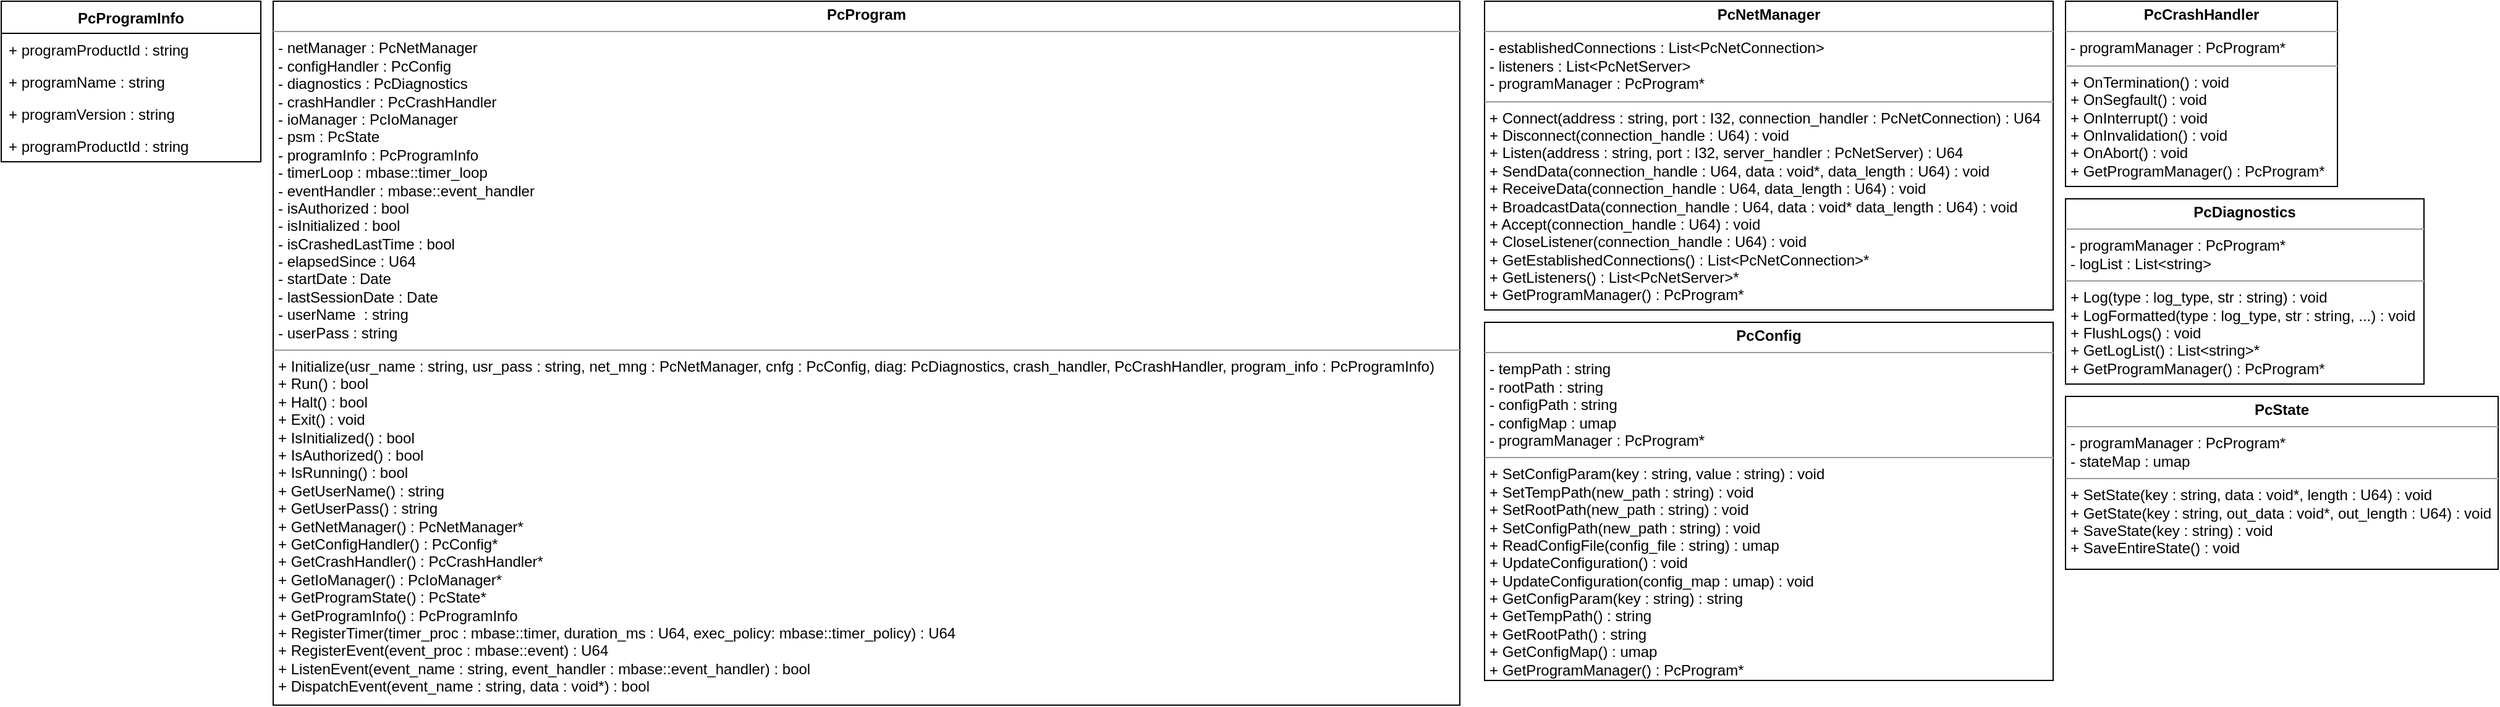 <mxfile version="13.9.9" type="device"><diagram id="C5RBs43oDa-KdzZeNtuy" name="Page-1"><mxGraphModel dx="2062" dy="1174" grid="1" gridSize="10" guides="1" tooltips="1" connect="1" arrows="1" fold="1" page="1" pageScale="1" pageWidth="827" pageHeight="1169" math="0" shadow="0"><root><mxCell id="WIyWlLk6GJQsqaUBKTNV-0"/><mxCell id="WIyWlLk6GJQsqaUBKTNV-1" parent="WIyWlLk6GJQsqaUBKTNV-0"/><mxCell id="C644kJa0xoGlv9DVH9qN-0" value="&lt;p style=&quot;margin: 0px ; margin-top: 4px ; text-align: center&quot;&gt;&lt;b&gt;PcProgram&lt;/b&gt;&lt;/p&gt;&lt;hr size=&quot;1&quot;&gt;&lt;p style=&quot;margin: 0px ; margin-left: 4px&quot;&gt;- netManager : PcNetManager&lt;/p&gt;&lt;p style=&quot;margin: 0px ; margin-left: 4px&quot;&gt;- configHandler : PcConfig&lt;/p&gt;&lt;p style=&quot;margin: 0px ; margin-left: 4px&quot;&gt;- diagnostics : PcDiagnostics&lt;/p&gt;&lt;p style=&quot;margin: 0px ; margin-left: 4px&quot;&gt;- crashHandler : PcCrashHandler&lt;/p&gt;&lt;p style=&quot;margin: 0px 0px 0px 4px&quot;&gt;- ioManager : PcIoManager&lt;/p&gt;&lt;p style=&quot;margin: 0px ; margin-left: 4px&quot;&gt;&lt;span&gt;- psm : PcState&amp;nbsp;&lt;/span&gt;&lt;br&gt;&lt;/p&gt;&lt;p style=&quot;margin: 0px ; margin-left: 4px&quot;&gt;- programInfo : PcProgramInfo&lt;span&gt;&lt;br&gt;&lt;/span&gt;&lt;/p&gt;&lt;p style=&quot;margin: 0px ; margin-left: 4px&quot;&gt;- timerLoop : mbase::timer_loop&lt;/p&gt;&lt;p style=&quot;margin: 0px ; margin-left: 4px&quot;&gt;- eventHandler : mbase::event_handler&lt;/p&gt;&lt;p style=&quot;margin: 0px ; margin-left: 4px&quot;&gt;- isAuthorized : bool&lt;/p&gt;&lt;p style=&quot;margin: 0px ; margin-left: 4px&quot;&gt;- isInitialized : bool&lt;/p&gt;&lt;p style=&quot;margin: 0px ; margin-left: 4px&quot;&gt;- isCrashedLastTime : bool&lt;/p&gt;&lt;p style=&quot;margin: 0px ; margin-left: 4px&quot;&gt;- elapsedSince : U64&lt;/p&gt;&lt;p style=&quot;margin: 0px ; margin-left: 4px&quot;&gt;- startDate : Date&lt;/p&gt;&lt;p style=&quot;margin: 0px ; margin-left: 4px&quot;&gt;- lastSessionDate : Date&lt;/p&gt;&lt;p style=&quot;margin: 0px ; margin-left: 4px&quot;&gt;- userName&amp;nbsp; : string&lt;/p&gt;&lt;p style=&quot;margin: 0px ; margin-left: 4px&quot;&gt;- userPass : string&lt;/p&gt;&lt;hr size=&quot;1&quot;&gt;&lt;p style=&quot;margin: 0px ; margin-left: 4px&quot;&gt;+ Initialize(usr_name : string, usr_pass : string, net_mng : PcNetManager, cnfg : PcConfig, diag: PcDiagnostics, crash_handler, PcCrashHandler, program_info : PcProgramInfo)&lt;/p&gt;&lt;p style=&quot;margin: 0px ; margin-left: 4px&quot;&gt;+ Run() : bool&lt;/p&gt;&lt;p style=&quot;margin: 0px ; margin-left: 4px&quot;&gt;+ Halt() : bool&lt;/p&gt;&lt;p style=&quot;margin: 0px ; margin-left: 4px&quot;&gt;+ Exit() : void&lt;/p&gt;&lt;p style=&quot;margin: 0px ; margin-left: 4px&quot;&gt;+ IsInitialized() : bool&lt;/p&gt;&lt;p style=&quot;margin: 0px ; margin-left: 4px&quot;&gt;+ IsAuthorized() : bool&lt;/p&gt;&lt;p style=&quot;margin: 0px ; margin-left: 4px&quot;&gt;+ IsRunning() : bool&lt;/p&gt;&lt;p style=&quot;margin: 0px ; margin-left: 4px&quot;&gt;+ GetUserName() : string&lt;/p&gt;&lt;p style=&quot;margin: 0px ; margin-left: 4px&quot;&gt;+ GetUserPass() : string&lt;/p&gt;&lt;p style=&quot;margin: 0px ; margin-left: 4px&quot;&gt;+ GetNetManager() : PcNetManager*&lt;/p&gt;&lt;p style=&quot;margin: 0px ; margin-left: 4px&quot;&gt;+ GetConfigHandler() : PcConfig*&lt;/p&gt;&lt;p style=&quot;margin: 0px ; margin-left: 4px&quot;&gt;+ GetCrashHandler() : PcCrashHandler*&lt;/p&gt;&lt;p style=&quot;margin: 0px ; margin-left: 4px&quot;&gt;+ GetIoManager() : PcIoManager*&lt;br&gt;&lt;/p&gt;&lt;p style=&quot;margin: 0px ; margin-left: 4px&quot;&gt;+ GetProgramState() : PcState*&lt;/p&gt;&lt;p style=&quot;margin: 0px ; margin-left: 4px&quot;&gt;+ GetProgramInfo() : PcProgramInfo&lt;br&gt;&lt;/p&gt;&lt;p style=&quot;margin: 0px ; margin-left: 4px&quot;&gt;+ RegisterTimer(timer_proc : mbase::timer, duration_ms : U64, exec_policy: mbase::timer_policy) : U64&lt;/p&gt;&lt;p style=&quot;margin: 0px ; margin-left: 4px&quot;&gt;+ RegisterEvent(event_proc : mbase::event) : U64&lt;/p&gt;&lt;p style=&quot;margin: 0px ; margin-left: 4px&quot;&gt;+ ListenEvent(event_name : string, event_handler : mbase::event_handler) : bool&lt;/p&gt;&lt;p style=&quot;margin: 0px ; margin-left: 4px&quot;&gt;+ DispatchEvent(event_name : string, data : void*) : bool&lt;/p&gt;" style="verticalAlign=top;align=left;overflow=fill;fontSize=12;fontFamily=Helvetica;html=1;" parent="WIyWlLk6GJQsqaUBKTNV-1" vertex="1"><mxGeometry x="230" y="120" width="960" height="570" as="geometry"/></mxCell><mxCell id="C644kJa0xoGlv9DVH9qN-5" value="PcProgramInfo" style="swimlane;fontStyle=1;childLayout=stackLayout;horizontal=1;startSize=26;fillColor=none;horizontalStack=0;resizeParent=1;resizeParentMax=0;resizeLast=0;collapsible=1;marginBottom=0;" parent="WIyWlLk6GJQsqaUBKTNV-1" vertex="1"><mxGeometry x="10" y="120" width="210" height="130" as="geometry"/></mxCell><mxCell id="C644kJa0xoGlv9DVH9qN-10" value="+ programProductId : string" style="text;strokeColor=none;fillColor=none;align=left;verticalAlign=top;spacingLeft=4;spacingRight=4;overflow=hidden;rotatable=0;points=[[0,0.5],[1,0.5]];portConstraint=eastwest;" parent="C644kJa0xoGlv9DVH9qN-5" vertex="1"><mxGeometry y="26" width="210" height="26" as="geometry"/></mxCell><mxCell id="C644kJa0xoGlv9DVH9qN-6" value="+ programName : string" style="text;strokeColor=none;fillColor=none;align=left;verticalAlign=top;spacingLeft=4;spacingRight=4;overflow=hidden;rotatable=0;points=[[0,0.5],[1,0.5]];portConstraint=eastwest;" parent="C644kJa0xoGlv9DVH9qN-5" vertex="1"><mxGeometry y="52" width="210" height="26" as="geometry"/></mxCell><mxCell id="C644kJa0xoGlv9DVH9qN-7" value="+ programVersion : string" style="text;strokeColor=none;fillColor=none;align=left;verticalAlign=top;spacingLeft=4;spacingRight=4;overflow=hidden;rotatable=0;points=[[0,0.5],[1,0.5]];portConstraint=eastwest;" parent="C644kJa0xoGlv9DVH9qN-5" vertex="1"><mxGeometry y="78" width="210" height="26" as="geometry"/></mxCell><mxCell id="C644kJa0xoGlv9DVH9qN-8" value="+ programProductId : string" style="text;strokeColor=none;fillColor=none;align=left;verticalAlign=top;spacingLeft=4;spacingRight=4;overflow=hidden;rotatable=0;points=[[0,0.5],[1,0.5]];portConstraint=eastwest;" parent="C644kJa0xoGlv9DVH9qN-5" vertex="1"><mxGeometry y="104" width="210" height="26" as="geometry"/></mxCell><mxCell id="C644kJa0xoGlv9DVH9qN-14" value="&lt;p style=&quot;margin: 0px ; margin-top: 4px ; text-align: center&quot;&gt;&lt;b&gt;PcNetManager&lt;/b&gt;&lt;/p&gt;&lt;hr size=&quot;1&quot;&gt;&lt;p style=&quot;margin: 0px ; margin-left: 4px&quot;&gt;- establishedConnections : List&amp;lt;PcNetConnection&amp;gt;&lt;/p&gt;&lt;p style=&quot;margin: 0px ; margin-left: 4px&quot;&gt;- listeners : List&amp;lt;PcNetServer&amp;gt;&lt;/p&gt;&lt;p style=&quot;margin: 0px ; margin-left: 4px&quot;&gt;- programManager : PcProgram*&lt;/p&gt;&lt;hr size=&quot;1&quot;&gt;&lt;p style=&quot;margin: 0px ; margin-left: 4px&quot;&gt;+ Connect(address : string, port : I32, connection_handler : PcNetConnection) : U64&lt;/p&gt;&lt;p style=&quot;margin: 0px ; margin-left: 4px&quot;&gt;+ Disconnect(connection_handle : U64) : void&lt;/p&gt;&lt;p style=&quot;margin: 0px ; margin-left: 4px&quot;&gt;+ Listen(address : string, port : I32, server_handler : PcNetServer) : U64&lt;/p&gt;&lt;p style=&quot;margin: 0px ; margin-left: 4px&quot;&gt;+ SendData(connection_handle : U64, data : void*, data_length : U64) : void&lt;/p&gt;&lt;p style=&quot;margin: 0px ; margin-left: 4px&quot;&gt;+ ReceiveData(connection_handle : U64, data_length : U64) : void&lt;br&gt;&lt;/p&gt;&lt;p style=&quot;margin: 0px ; margin-left: 4px&quot;&gt;+ BroadcastData(connection_handle : U64, data : void* data_length : U64) : void&lt;/p&gt;&lt;p style=&quot;margin: 0px ; margin-left: 4px&quot;&gt;+ Accept(connection_handle : U64) : void&lt;/p&gt;&lt;p style=&quot;margin: 0px ; margin-left: 4px&quot;&gt;+ CloseListener(connection_handle : U64) : void&lt;/p&gt;&lt;p style=&quot;margin: 0px ; margin-left: 4px&quot;&gt;+ GetEstablishedConnections() : List&amp;lt;PcNetConnection&amp;gt;*&lt;/p&gt;&lt;p style=&quot;margin: 0px ; margin-left: 4px&quot;&gt;+ GetListeners() : List&amp;lt;PcNetServer&amp;gt;*&lt;/p&gt;&lt;p style=&quot;margin: 0px ; margin-left: 4px&quot;&gt;+ GetProgramManager() : PcProgram*&lt;/p&gt;" style="verticalAlign=top;align=left;overflow=fill;fontSize=12;fontFamily=Helvetica;html=1;" parent="WIyWlLk6GJQsqaUBKTNV-1" vertex="1"><mxGeometry x="1210" y="120" width="460" height="250" as="geometry"/></mxCell><mxCell id="C644kJa0xoGlv9DVH9qN-15" value="&lt;p style=&quot;margin: 0px ; margin-top: 4px ; text-align: center&quot;&gt;&lt;b&gt;PcConfig&lt;/b&gt;&lt;/p&gt;&lt;hr size=&quot;1&quot;&gt;&lt;p style=&quot;margin: 0px ; margin-left: 4px&quot;&gt;- tempPath : string&lt;/p&gt;&lt;p style=&quot;margin: 0px ; margin-left: 4px&quot;&gt;- rootPath : string&lt;/p&gt;&lt;p style=&quot;margin: 0px ; margin-left: 4px&quot;&gt;- configPath : string&lt;/p&gt;&lt;p style=&quot;margin: 0px ; margin-left: 4px&quot;&gt;- configMap : umap&lt;/p&gt;&lt;p style=&quot;margin: 0px ; margin-left: 4px&quot;&gt;- programManager : PcProgram*&lt;/p&gt;&lt;hr size=&quot;1&quot;&gt;&lt;p style=&quot;margin: 0px ; margin-left: 4px&quot;&gt;+ SetConfigParam(key : string, value : string) : void&lt;/p&gt;&lt;p style=&quot;margin: 0px ; margin-left: 4px&quot;&gt;+ SetTempPath(new_path : string) : void&lt;/p&gt;&lt;p style=&quot;margin: 0px ; margin-left: 4px&quot;&gt;+ SetRootPath(new_path : string) : void&lt;/p&gt;&lt;p style=&quot;margin: 0px ; margin-left: 4px&quot;&gt;+ SetConfigPath(new_path : string) : void&lt;/p&gt;&lt;p style=&quot;margin: 0px ; margin-left: 4px&quot;&gt;+ ReadConfigFile(config_file : string) : umap&lt;/p&gt;&lt;p style=&quot;margin: 0px ; margin-left: 4px&quot;&gt;+ UpdateConfiguration() : void&lt;/p&gt;&lt;p style=&quot;margin: 0px ; margin-left: 4px&quot;&gt;+ UpdateConfiguration(config_map : umap) : void&lt;/p&gt;&lt;p style=&quot;margin: 0px ; margin-left: 4px&quot;&gt;+ GetConfigParam(key : string) : string&lt;br&gt;&lt;/p&gt;&lt;p style=&quot;margin: 0px ; margin-left: 4px&quot;&gt;+ GetTempPath() : string&lt;/p&gt;&lt;p style=&quot;margin: 0px ; margin-left: 4px&quot;&gt;+ GetRootPath() : string&lt;/p&gt;&lt;p style=&quot;margin: 0px ; margin-left: 4px&quot;&gt;+ GetConfigMap() : umap&lt;/p&gt;&lt;p style=&quot;margin: 0px ; margin-left: 4px&quot;&gt;+ GetProgramManager() : PcProgram*&lt;/p&gt;" style="verticalAlign=top;align=left;overflow=fill;fontSize=12;fontFamily=Helvetica;html=1;" parent="WIyWlLk6GJQsqaUBKTNV-1" vertex="1"><mxGeometry x="1210" y="380" width="460" height="290" as="geometry"/></mxCell><mxCell id="C644kJa0xoGlv9DVH9qN-20" value="&lt;p style=&quot;margin: 0px ; margin-top: 4px ; text-align: center&quot;&gt;&lt;b&gt;PcCrashHandler&lt;/b&gt;&lt;/p&gt;&lt;hr size=&quot;1&quot;&gt;&lt;p style=&quot;margin: 0px ; margin-left: 4px&quot;&gt;- programManager : PcProgram*&lt;/p&gt;&lt;hr size=&quot;1&quot;&gt;&lt;p style=&quot;margin: 0px ; margin-left: 4px&quot;&gt;+ OnTermination() : void&lt;/p&gt;&lt;p style=&quot;margin: 0px ; margin-left: 4px&quot;&gt;+ OnSegfault() : void&lt;/p&gt;&lt;p style=&quot;margin: 0px ; margin-left: 4px&quot;&gt;+ OnInterrupt() : void&lt;/p&gt;&lt;p style=&quot;margin: 0px ; margin-left: 4px&quot;&gt;+ OnInvalidation() : void&lt;/p&gt;&lt;p style=&quot;margin: 0px ; margin-left: 4px&quot;&gt;+ OnAbort() : void&lt;/p&gt;&lt;p style=&quot;margin: 0px ; margin-left: 4px&quot;&gt;+ GetProgramManager() : PcProgram*&lt;/p&gt;" style="verticalAlign=top;align=left;overflow=fill;fontSize=12;fontFamily=Helvetica;html=1;" parent="WIyWlLk6GJQsqaUBKTNV-1" vertex="1"><mxGeometry x="1680" y="120" width="220" height="150" as="geometry"/></mxCell><mxCell id="C644kJa0xoGlv9DVH9qN-21" value="&lt;p style=&quot;margin: 0px ; margin-top: 4px ; text-align: center&quot;&gt;&lt;b&gt;PcDiagnostics&lt;/b&gt;&lt;/p&gt;&lt;hr size=&quot;1&quot;&gt;&lt;p style=&quot;margin: 0px ; margin-left: 4px&quot;&gt;- programManager : PcProgram*&lt;/p&gt;&lt;p style=&quot;margin: 0px ; margin-left: 4px&quot;&gt;- logList : List&amp;lt;string&amp;gt;&amp;nbsp;&lt;/p&gt;&lt;hr size=&quot;1&quot;&gt;&lt;p style=&quot;margin: 0px ; margin-left: 4px&quot;&gt;+ Log(type : log_type, str : string) : void&lt;/p&gt;&lt;p style=&quot;margin: 0px ; margin-left: 4px&quot;&gt;+ LogFormatted(type : log_type, str : string, ...) : void&lt;/p&gt;&lt;p style=&quot;margin: 0px ; margin-left: 4px&quot;&gt;+ FlushLogs() : void&lt;/p&gt;&lt;p style=&quot;margin: 0px ; margin-left: 4px&quot;&gt;+ GetLogList() : List&amp;lt;string&amp;gt;*&lt;/p&gt;&lt;p style=&quot;margin: 0px ; margin-left: 4px&quot;&gt;+ GetProgramManager() : PcProgram*&lt;/p&gt;&lt;p style=&quot;margin: 0px ; margin-left: 4px&quot;&gt;&lt;br&gt;&lt;/p&gt;" style="verticalAlign=top;align=left;overflow=fill;fontSize=12;fontFamily=Helvetica;html=1;" parent="WIyWlLk6GJQsqaUBKTNV-1" vertex="1"><mxGeometry x="1680" y="280" width="290" height="150" as="geometry"/></mxCell><mxCell id="C644kJa0xoGlv9DVH9qN-28" value="&lt;p style=&quot;margin: 0px ; margin-top: 4px ; text-align: center&quot;&gt;&lt;b&gt;PcState&lt;/b&gt;&lt;/p&gt;&lt;hr size=&quot;1&quot;&gt;&lt;p style=&quot;margin: 0px ; margin-left: 4px&quot;&gt;- programManager : PcProgram*&lt;/p&gt;&lt;p style=&quot;margin: 0px ; margin-left: 4px&quot;&gt;- stateMap : umap&lt;/p&gt;&lt;hr size=&quot;1&quot;&gt;&lt;p style=&quot;margin: 0px ; margin-left: 4px&quot;&gt;+ SetState(key : string, data : void*, length : U64) : void&lt;/p&gt;&lt;p style=&quot;margin: 0px ; margin-left: 4px&quot;&gt;+ GetState(key : string, out_data : void*, out_length : U64) : void&lt;/p&gt;&lt;p style=&quot;margin: 0px ; margin-left: 4px&quot;&gt;+ SaveState(key : string) : void&lt;/p&gt;&lt;p style=&quot;margin: 0px ; margin-left: 4px&quot;&gt;+ SaveEntireState() : void&lt;/p&gt;" style="verticalAlign=top;align=left;overflow=fill;fontSize=12;fontFamily=Helvetica;html=1;" parent="WIyWlLk6GJQsqaUBKTNV-1" vertex="1"><mxGeometry x="1680" y="440" width="350" height="140" as="geometry"/></mxCell></root></mxGraphModel></diagram></mxfile>